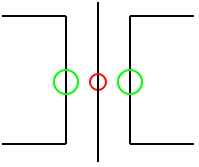 <mxfile compressed="false" version="20.3.0" type="device">
  <diagram name="PE005A" id="1CP9VX86ncTdAmcYDIcw">
    <mxGraphModel dx="782" dy="531" grid="1" gridSize="2" guides="1" tooltips="1" connect="1" arrows="1" fold="1" page="1" pageScale="1" pageWidth="1169" pageHeight="827" math="0" shadow="0">
      <root>
        <mxCell id="22vkG-h5v2N9dKBLQ-ZE-0" />
        <mxCell id="22vkG-h5v2N9dKBLQ-ZE-135" value="Label" style="" parent="22vkG-h5v2N9dKBLQ-ZE-0" />
        <object label="Symbol" Width="6" Height="5" UoM="mm" id="22vkG-h5v2N9dKBLQ-ZE-138">
          <mxCell style="locked=1;" parent="22vkG-h5v2N9dKBLQ-ZE-0" />
        </object>
        <mxCell id="evvQ-OwQdttTNtQ9YJ5s-3" value="" style="group" parent="22vkG-h5v2N9dKBLQ-ZE-138" vertex="1" connectable="0">
          <mxGeometry x="416" y="343" width="32" height="64" as="geometry" />
        </mxCell>
        <mxCell id="evvQ-OwQdttTNtQ9YJ5s-0" value="" style="endArrow=none;html=1;rounded=0;fontSize=9;fontColor=#FF0000;" parent="evvQ-OwQdttTNtQ9YJ5s-3" edge="1">
          <mxGeometry width="50" height="50" relative="1" as="geometry">
            <mxPoint as="sourcePoint" />
            <mxPoint x="32" as="targetPoint" />
          </mxGeometry>
        </mxCell>
        <mxCell id="evvQ-OwQdttTNtQ9YJ5s-1" value="" style="endArrow=none;html=1;rounded=0;fontSize=9;fontColor=#FF0000;" parent="evvQ-OwQdttTNtQ9YJ5s-3" edge="1">
          <mxGeometry width="50" height="50" relative="1" as="geometry">
            <mxPoint x="32" y="64" as="sourcePoint" />
            <mxPoint x="32" as="targetPoint" />
          </mxGeometry>
        </mxCell>
        <mxCell id="evvQ-OwQdttTNtQ9YJ5s-2" value="" style="endArrow=none;html=1;rounded=0;fontSize=9;fontColor=#FF0000;" parent="evvQ-OwQdttTNtQ9YJ5s-3" edge="1">
          <mxGeometry width="50" height="50" relative="1" as="geometry">
            <mxPoint y="64" as="sourcePoint" />
            <mxPoint x="32" y="64" as="targetPoint" />
          </mxGeometry>
        </mxCell>
        <mxCell id="evvQ-OwQdttTNtQ9YJ5s-4" value="" style="group;rotation=-180;" parent="22vkG-h5v2N9dKBLQ-ZE-138" vertex="1" connectable="0">
          <mxGeometry x="480" y="343" width="32" height="64" as="geometry" />
        </mxCell>
        <mxCell id="evvQ-OwQdttTNtQ9YJ5s-5" value="" style="endArrow=none;html=1;rounded=0;fontSize=9;fontColor=#FF0000;" parent="evvQ-OwQdttTNtQ9YJ5s-4" edge="1">
          <mxGeometry width="50" height="50" relative="1" as="geometry">
            <mxPoint x="32" y="64" as="sourcePoint" />
            <mxPoint y="64" as="targetPoint" />
          </mxGeometry>
        </mxCell>
        <mxCell id="evvQ-OwQdttTNtQ9YJ5s-6" value="" style="endArrow=none;html=1;rounded=0;fontSize=9;fontColor=#FF0000;" parent="evvQ-OwQdttTNtQ9YJ5s-4" edge="1">
          <mxGeometry width="50" height="50" relative="1" as="geometry">
            <mxPoint as="sourcePoint" />
            <mxPoint y="64" as="targetPoint" />
          </mxGeometry>
        </mxCell>
        <mxCell id="evvQ-OwQdttTNtQ9YJ5s-7" value="" style="endArrow=none;html=1;rounded=0;fontSize=9;fontColor=#FF0000;" parent="evvQ-OwQdttTNtQ9YJ5s-4" edge="1">
          <mxGeometry width="50" height="50" relative="1" as="geometry">
            <mxPoint x="32" as="sourcePoint" />
            <mxPoint as="targetPoint" />
          </mxGeometry>
        </mxCell>
        <mxCell id="evvQ-OwQdttTNtQ9YJ5s-8" value="" style="endArrow=none;html=1;rounded=0;fontSize=9;fontColor=#FF0000;startArrow=none;" parent="22vkG-h5v2N9dKBLQ-ZE-138" source="evvQ-OwQdttTNtQ9YJ5s-9" edge="1">
          <mxGeometry width="50" height="50" relative="1" as="geometry">
            <mxPoint x="464" y="416" as="sourcePoint" />
            <mxPoint x="464" y="336" as="targetPoint" />
          </mxGeometry>
        </mxCell>
        <object label="origo" id="evvQ-OwQdttTNtQ9YJ5s-9">
          <mxCell style="vsdxID=1407;fillColor=none;gradientColor=none;shape=stencil(rVFbDsIgEDwNnyQU4glqvcfGblsilmZBS28vZGMsxg9j/JvZmX1kR5g2TLCg0CpE8hdcbR8nYY5CaztPSDZmJEwnTDt4wpH8be6ZL1CcBV39vUxI3KdKh1YbswPTEzuBzlmiVGmKau9zUKM+jlJJQrJBko8QrZ+rrQ5oRJnXyMHBWElhRVx25ebnw/5zVvPFWRm83jxY5zilvf4eSy5xpKZ7AA==);strokeColor=#ff0000;strokeWidth=1;points=[[0.5,0.5,0,0,0]];labelBackgroundColor=none;rounded=0;html=1;whiteSpace=wrap;aspect=fixed;noLabel=1;snapToPoint=1;fontSize=9;fontColor=#FF0000;" parent="22vkG-h5v2N9dKBLQ-ZE-138" vertex="1">
            <mxGeometry x="460" y="372" width="8" height="8" as="geometry" />
          </mxCell>
        </object>
        <mxCell id="evvQ-OwQdttTNtQ9YJ5s-10" value="" style="endArrow=none;html=1;rounded=0;fontSize=9;fontColor=#FF0000;" parent="22vkG-h5v2N9dKBLQ-ZE-138" target="evvQ-OwQdttTNtQ9YJ5s-9" edge="1">
          <mxGeometry width="50" height="50" relative="1" as="geometry">
            <mxPoint x="464" y="416" as="sourcePoint" />
            <mxPoint x="464" y="336" as="targetPoint" />
          </mxGeometry>
        </mxCell>
        <mxCell id="22vkG-h5v2N9dKBLQ-ZE-124" value="Connection" style="" parent="22vkG-h5v2N9dKBLQ-ZE-0" />
        <object label="Connection" PipingConnector="Y" LabelConnector="N" SignalConnector="N" Direction="0" id="evvQ-OwQdttTNtQ9YJ5s-11">
          <mxCell style="vsdxID=1407;fillColor=none;gradientColor=none;shape=stencil(rVFbDsIgEDwNnyQU4glqvcfGblsilmZBS28vZGMsxg9j/JvZmX1kR5g2TLCg0CpE8hdcbR8nYY5CaztPSDZmJEwnTDt4wpH8be6ZL1CcBV39vUxI3KdKh1YbswPTEzuBzlmiVGmKau9zUKM+jlJJQrJBko8QrZ+rrQ5oRJnXyMHBWElhRVx25ebnw/5zVvPFWRm83jxY5zilvf4eSy5xpKZ7AA==);strokeColor=#00ff00;strokeWidth=1;points=[[0.5,0.5,0,0,0]];labelBackgroundColor=none;rounded=0;html=1;whiteSpace=wrap;aspect=fixed;noLabel=1;snapToPoint=1;container=0;fontSize=16;fontColor=#FF0000;" parent="22vkG-h5v2N9dKBLQ-ZE-124" vertex="1">
            <mxGeometry x="474" y="370" width="12" height="12" as="geometry" />
          </mxCell>
        </object>
        <object label="Connection" PipingConnector="Y" LabelConnector="N" SignalConnector="N" Direction="180" id="evvQ-OwQdttTNtQ9YJ5s-13">
          <mxCell style="vsdxID=1407;fillColor=none;gradientColor=none;shape=stencil(rVFbDsIgEDwNnyQU4glqvcfGblsilmZBS28vZGMsxg9j/JvZmX1kR5g2TLCg0CpE8hdcbR8nYY5CaztPSDZmJEwnTDt4wpH8be6ZL1CcBV39vUxI3KdKh1YbswPTEzuBzlmiVGmKau9zUKM+jlJJQrJBko8QrZ+rrQ5oRJnXyMHBWElhRVx25ebnw/5zVvPFWRm83jxY5zilvf4eSy5xpKZ7AA==);strokeColor=#00ff00;strokeWidth=1;points=[[0.5,0.5,0,0,0]];labelBackgroundColor=none;rounded=0;html=1;whiteSpace=wrap;aspect=fixed;noLabel=1;snapToPoint=1;container=0;fontSize=16;fontColor=#FF0000;" parent="22vkG-h5v2N9dKBLQ-ZE-124" vertex="1">
            <mxGeometry x="442" y="370" width="12" height="12" as="geometry" />
          </mxCell>
        </object>
        <mxCell id="22vkG-h5v2N9dKBLQ-ZE-136" value="Origo" style="" parent="22vkG-h5v2N9dKBLQ-ZE-0" />
      </root>
    </mxGraphModel>
  </diagram>
</mxfile>
